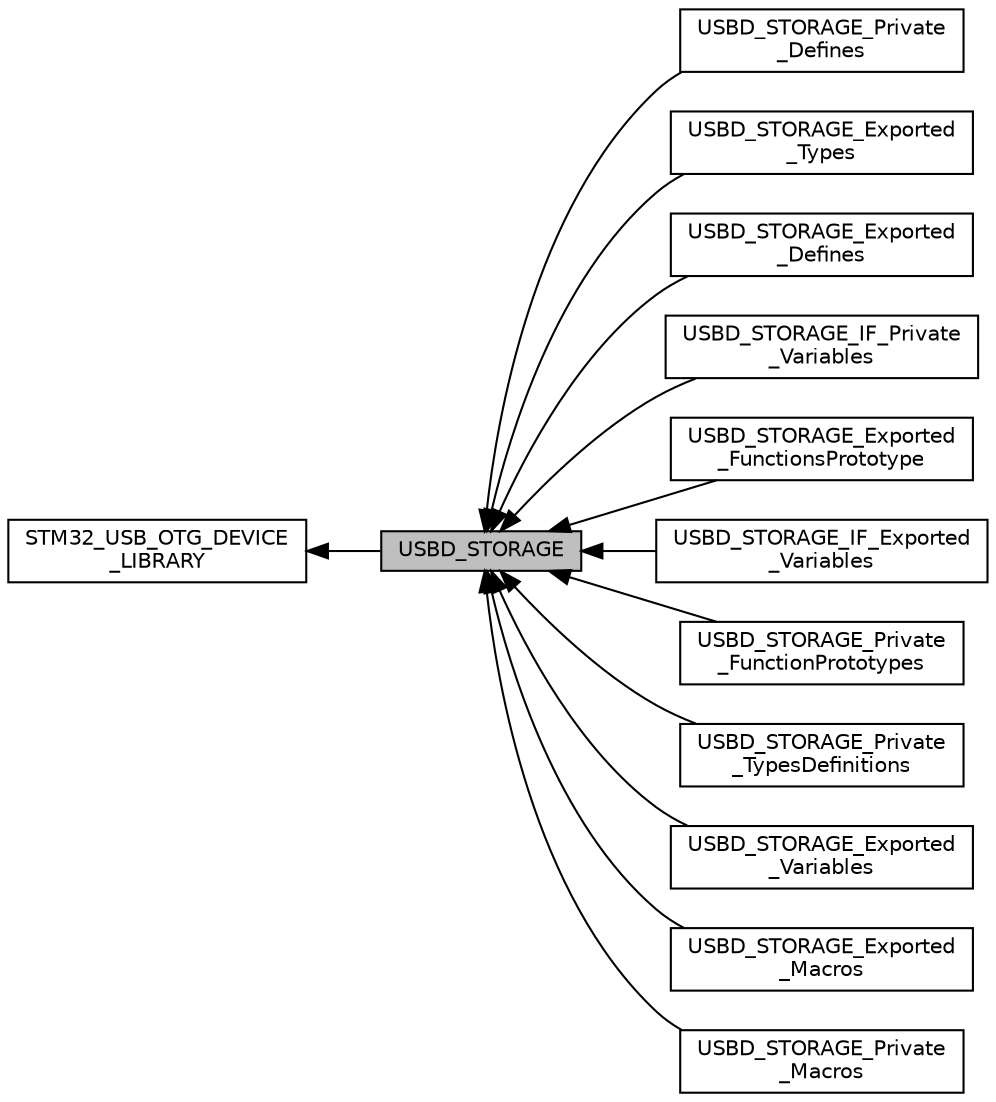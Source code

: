 digraph "USBD_STORAGE"
{
  edge [fontname="Helvetica",fontsize="10",labelfontname="Helvetica",labelfontsize="10"];
  node [fontname="Helvetica",fontsize="10",shape=record];
  rankdir=LR;
  Node3 [label="USBD_STORAGE_Private\l_Defines",height=0.2,width=0.4,color="black", fillcolor="white", style="filled",URL="$group___u_s_b_d___s_t_o_r_a_g_e___private___defines.html"];
  Node9 [label="USBD_STORAGE_Exported\l_Types",height=0.2,width=0.4,color="black", fillcolor="white", style="filled",URL="$group___u_s_b_d___s_t_o_r_a_g_e___exported___types.html"];
  Node8 [label="USBD_STORAGE_Exported\l_Defines",height=0.2,width=0.4,color="black", fillcolor="white", style="filled",URL="$group___u_s_b_d___s_t_o_r_a_g_e___exported___defines.html"];
  Node5 [label="USBD_STORAGE_IF_Private\l_Variables",height=0.2,width=0.4,color="black", fillcolor="white", style="filled",URL="$group___u_s_b_d___s_t_o_r_a_g_e___i_f___private___variables.html"];
  Node12 [label="USBD_STORAGE_Exported\l_FunctionsPrototype",height=0.2,width=0.4,color="black", fillcolor="white", style="filled",URL="$group___u_s_b_d___s_t_o_r_a_g_e___exported___functions_prototype.html"];
  Node6 [label="USBD_STORAGE_IF_Exported\l_Variables",height=0.2,width=0.4,color="black", fillcolor="white", style="filled",URL="$group___u_s_b_d___s_t_o_r_a_g_e___i_f___exported___variables.html"];
  Node7 [label="USBD_STORAGE_Private\l_FunctionPrototypes",height=0.2,width=0.4,color="black", fillcolor="white", style="filled",URL="$group___u_s_b_d___s_t_o_r_a_g_e___private___function_prototypes.html"];
  Node1 [label="STM32_USB_OTG_DEVICE\l_LIBRARY",height=0.2,width=0.4,color="black", fillcolor="white", style="filled",URL="$group___s_t_m32___u_s_b___o_t_g___d_e_v_i_c_e___l_i_b_r_a_r_y.html"];
  Node2 [label="USBD_STORAGE_Private\l_TypesDefinitions",height=0.2,width=0.4,color="black", fillcolor="white", style="filled",URL="$group___u_s_b_d___s_t_o_r_a_g_e___private___types_definitions.html"];
  Node11 [label="USBD_STORAGE_Exported\l_Variables",height=0.2,width=0.4,color="black", fillcolor="white", style="filled",URL="$group___u_s_b_d___s_t_o_r_a_g_e___exported___variables.html"];
  Node10 [label="USBD_STORAGE_Exported\l_Macros",height=0.2,width=0.4,color="black", fillcolor="white", style="filled",URL="$group___u_s_b_d___s_t_o_r_a_g_e___exported___macros.html"];
  Node0 [label="USBD_STORAGE",height=0.2,width=0.4,color="black", fillcolor="grey75", style="filled", fontcolor="black"];
  Node4 [label="USBD_STORAGE_Private\l_Macros",height=0.2,width=0.4,color="black", fillcolor="white", style="filled",URL="$group___u_s_b_d___s_t_o_r_a_g_e___private___macros.html"];
  Node1->Node0 [shape=plaintext, dir="back", style="solid"];
  Node0->Node2 [shape=plaintext, dir="back", style="solid"];
  Node0->Node3 [shape=plaintext, dir="back", style="solid"];
  Node0->Node4 [shape=plaintext, dir="back", style="solid"];
  Node0->Node5 [shape=plaintext, dir="back", style="solid"];
  Node0->Node6 [shape=plaintext, dir="back", style="solid"];
  Node0->Node7 [shape=plaintext, dir="back", style="solid"];
  Node0->Node8 [shape=plaintext, dir="back", style="solid"];
  Node0->Node9 [shape=plaintext, dir="back", style="solid"];
  Node0->Node10 [shape=plaintext, dir="back", style="solid"];
  Node0->Node11 [shape=plaintext, dir="back", style="solid"];
  Node0->Node12 [shape=plaintext, dir="back", style="solid"];
}
